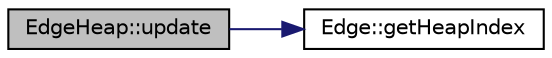 digraph "EdgeHeap::update"
{
  edge [fontname="Helvetica",fontsize="10",labelfontname="Helvetica",labelfontsize="10"];
  node [fontname="Helvetica",fontsize="10",shape=record];
  rankdir="LR";
  Node1 [label="EdgeHeap::update",height=0.2,width=0.4,color="black", fillcolor="grey75", style="filled", fontcolor="black"];
  Node1 -> Node2 [color="midnightblue",fontsize="10",style="solid",fontname="Helvetica"];
  Node2 [label="Edge::getHeapIndex",height=0.2,width=0.4,color="black", fillcolor="white", style="filled",URL="$class_edge.html#a54017590a12f8b5e68641e678f01655f"];
}
